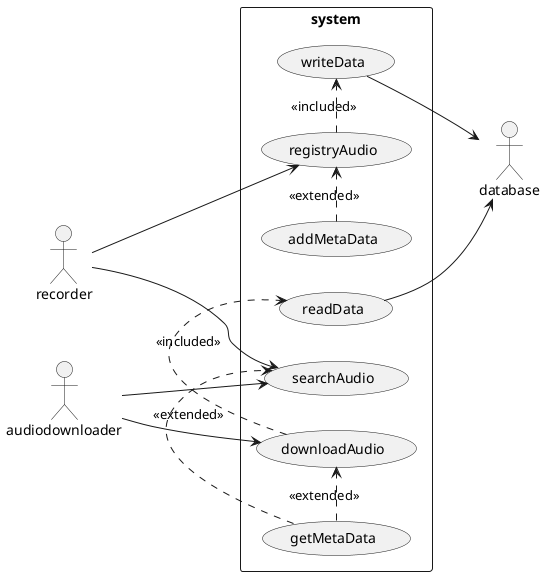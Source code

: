 @startuml
left to right direction

actor recorder
actor audiodownloader
actor database

rectangle system {
usecase downloadAudio
usecase registryAudio
usecase addMetaData
usecase getMetaData
usecase searchAudio
usecase writeData
usecase readData
}

recorder --> registryAudio
registryAudio .> writeData : <<included>>

audiodownloader --> downloadAudio
downloadAudio .> readData : <<included>>

writeData --> database
readData --> database

addMetaData .> registryAudio : <<extended>>
getMetaData .> downloadAudio : <<extended>>
recorder --> searchAudio
audiodownloader --> searchAudio
getMetaData .> searchAudio : <<extended>>

@enduml